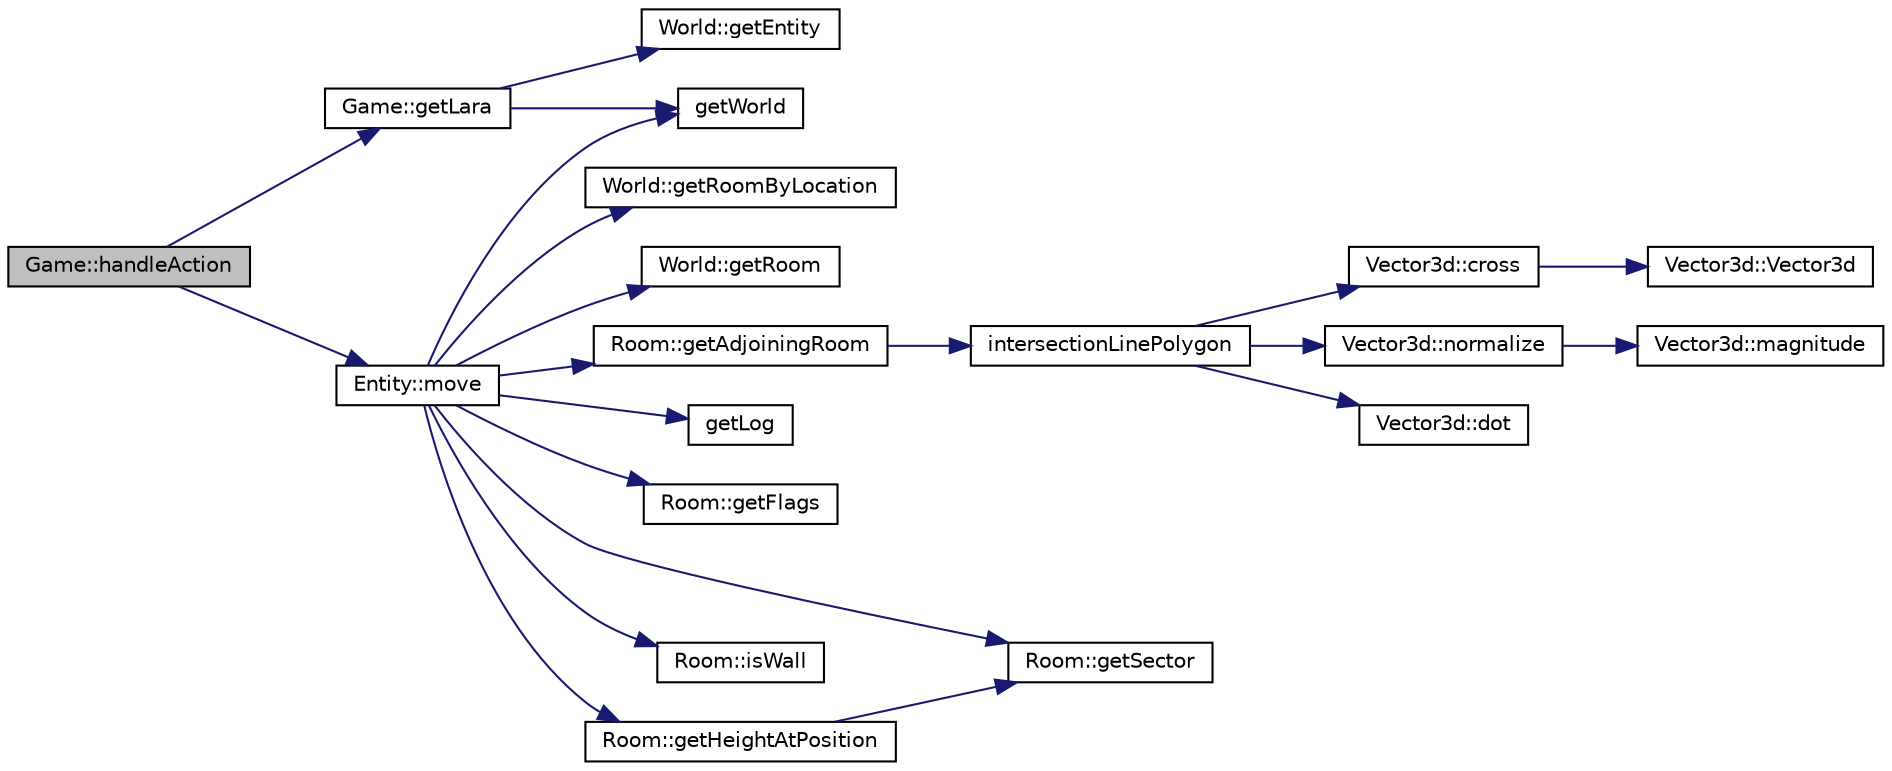 digraph "Game::handleAction"
{
 // INTERACTIVE_SVG=YES
  edge [fontname="Helvetica",fontsize="10",labelfontname="Helvetica",labelfontsize="10"];
  node [fontname="Helvetica",fontsize="10",shape=record];
  rankdir="LR";
  Node1 [label="Game::handleAction",height=0.2,width=0.4,color="black", fillcolor="grey75", style="filled" fontcolor="black"];
  Node1 -> Node2 [color="midnightblue",fontsize="10",style="solid",fontname="Helvetica"];
  Node2 [label="Game::getLara",height=0.2,width=0.4,color="black", fillcolor="white", style="filled",URL="$class_game.html#aacc7cc1f43287635ec6d6fa4ae9a2141"];
  Node2 -> Node3 [color="midnightblue",fontsize="10",style="solid",fontname="Helvetica"];
  Node3 [label="getWorld",height=0.2,width=0.4,color="black", fillcolor="white", style="filled",URL="$_world_8h.html#abea1a794341f4259c16d914064e97528"];
  Node2 -> Node4 [color="midnightblue",fontsize="10",style="solid",fontname="Helvetica"];
  Node4 [label="World::getEntity",height=0.2,width=0.4,color="black", fillcolor="white", style="filled",URL="$class_world.html#a5c068559cbe874b0cf7204d89b4f0200"];
  Node1 -> Node5 [color="midnightblue",fontsize="10",style="solid",fontname="Helvetica"];
  Node5 [label="Entity::move",height=0.2,width=0.4,color="black", fillcolor="white", style="filled",URL="$class_entity.html#ac081c2b4fd1ee2a737db44a306ec466d"];
  Node5 -> Node3 [color="midnightblue",fontsize="10",style="solid",fontname="Helvetica"];
  Node5 -> Node6 [color="midnightblue",fontsize="10",style="solid",fontname="Helvetica"];
  Node6 [label="World::getRoomByLocation",height=0.2,width=0.4,color="black", fillcolor="white", style="filled",URL="$class_world.html#a12bfccfe32505800e4f38a7b4a66dbbc",tooltip="Find room a location is in. "];
  Node5 -> Node7 [color="midnightblue",fontsize="10",style="solid",fontname="Helvetica"];
  Node7 [label="World::getRoom",height=0.2,width=0.4,color="black", fillcolor="white", style="filled",URL="$class_world.html#a38da421cfbc390bd2d5bdb82cfaf8b02"];
  Node5 -> Node8 [color="midnightblue",fontsize="10",style="solid",fontname="Helvetica"];
  Node8 [label="Room::getAdjoiningRoom",height=0.2,width=0.4,color="black", fillcolor="white", style="filled",URL="$class_room.html#ade5b7644ff5720f1251097f9110148b9"];
  Node8 -> Node9 [color="midnightblue",fontsize="10",style="solid",fontname="Helvetica"];
  Node9 [label="intersectionLinePolygon",height=0.2,width=0.4,color="black", fillcolor="white", style="filled",URL="$math_8h.html#a9073c91a02ab1180e64e7ddf76991a94",tooltip="Calculate Intersection of a line and a polygon. "];
  Node9 -> Node10 [color="midnightblue",fontsize="10",style="solid",fontname="Helvetica"];
  Node10 [label="Vector3d::cross",height=0.2,width=0.4,color="black", fillcolor="white", style="filled",URL="$class_vector3d.html#aebae00da2def3b4d107a195aff5cc1f9",tooltip="Calculate cross product. "];
  Node10 -> Node11 [color="midnightblue",fontsize="10",style="solid",fontname="Helvetica"];
  Node11 [label="Vector3d::Vector3d",height=0.2,width=0.4,color="black", fillcolor="white", style="filled",URL="$class_vector3d.html#aac098d8695c4288e4844835e62945244",tooltip="Constructs an object of Vector3d. "];
  Node9 -> Node12 [color="midnightblue",fontsize="10",style="solid",fontname="Helvetica"];
  Node12 [label="Vector3d::normalize",height=0.2,width=0.4,color="black", fillcolor="white", style="filled",URL="$class_vector3d.html#a3b031247cf3fba0d1370359702e97bd8",tooltip="Normalizes this vector. "];
  Node12 -> Node13 [color="midnightblue",fontsize="10",style="solid",fontname="Helvetica"];
  Node13 [label="Vector3d::magnitude",height=0.2,width=0.4,color="black", fillcolor="white", style="filled",URL="$class_vector3d.html#ac8ad00da4ddb6a555f4197b01977964b",tooltip="Get Magnitude. "];
  Node9 -> Node14 [color="midnightblue",fontsize="10",style="solid",fontname="Helvetica"];
  Node14 [label="Vector3d::dot",height=0.2,width=0.4,color="black", fillcolor="white", style="filled",URL="$class_vector3d.html#a1dc6bb8e8044997634083faa1b62adde",tooltip="Calculate dot product. "];
  Node5 -> Node15 [color="midnightblue",fontsize="10",style="solid",fontname="Helvetica"];
  Node15 [label="getLog",height=0.2,width=0.4,color="black", fillcolor="white", style="filled",URL="$_log_8h.html#aa2f604b13755d77658307017af86624a"];
  Node5 -> Node16 [color="midnightblue",fontsize="10",style="solid",fontname="Helvetica"];
  Node16 [label="Room::getFlags",height=0.2,width=0.4,color="black", fillcolor="white", style="filled",URL="$class_room.html#a06602afa5360fc4449553be36b12759e"];
  Node5 -> Node17 [color="midnightblue",fontsize="10",style="solid",fontname="Helvetica"];
  Node17 [label="Room::getSector",height=0.2,width=0.4,color="black", fillcolor="white", style="filled",URL="$class_room.html#ad204aa1478d82f6fc149c2eeacd2a056"];
  Node5 -> Node18 [color="midnightblue",fontsize="10",style="solid",fontname="Helvetica"];
  Node18 [label="Room::isWall",height=0.2,width=0.4,color="black", fillcolor="white", style="filled",URL="$class_room.html#a3e5e7a4be03be6fd133e5792eec51d2f"];
  Node5 -> Node19 [color="midnightblue",fontsize="10",style="solid",fontname="Helvetica"];
  Node19 [label="Room::getHeightAtPosition",height=0.2,width=0.4,color="black", fillcolor="white", style="filled",URL="$class_room.html#a9eb6857a0d5c61054f27da3a9e43f0b5"];
  Node19 -> Node17 [color="midnightblue",fontsize="10",style="solid",fontname="Helvetica"];
}
